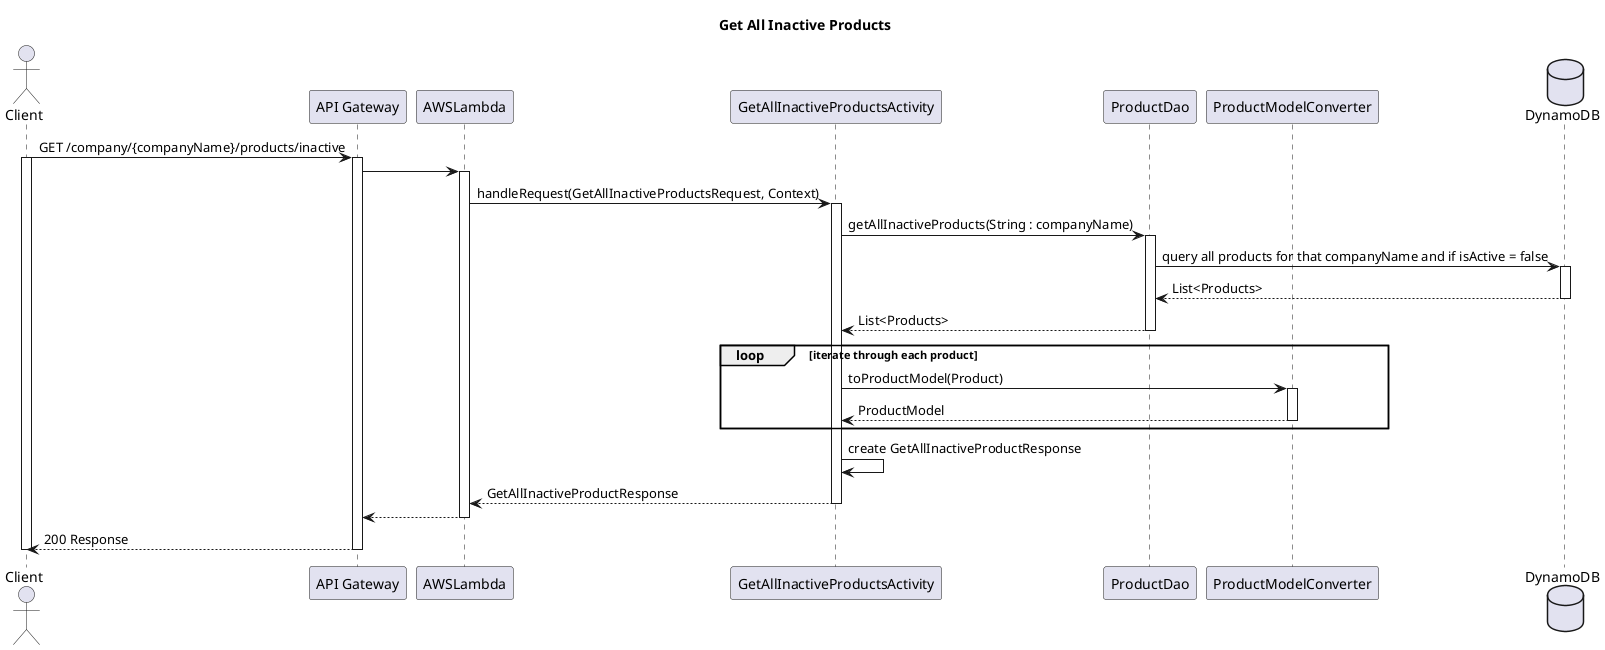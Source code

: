 @startuml
title Get All Inactive Products

actor Client
participant "API Gateway" as APIGateway
participant AWSLambda
participant GetAllInactiveProductsActivity
participant ProductDao
participant ProductModelConverter

database DynamoDB

Client -> APIGateway : GET /company/{companyName}/products/inactive
activate Client
activate APIGateway
APIGateway -> AWSLambda
activate AWSLambda
AWSLambda -> GetAllInactiveProductsActivity :  handleRequest(GetAllInactiveProductsRequest, Context)
activate GetAllInactiveProductsActivity

GetAllInactiveProductsActivity -> ProductDao : getAllInactiveProducts(String : companyName)
activate ProductDao
ProductDao -> DynamoDB : query all products for that companyName and if isActive = false
activate DynamoDB

ProductDao <-- DynamoDB : List<Products>
deactivate DynamoDB
GetAllInactiveProductsActivity <-- ProductDao : List<Products>
deactivate ProductDao
Loop iterate through each product
GetAllInactiveProductsActivity -> ProductModelConverter : toProductModel(Product)
activate ProductModelConverter
GetAllInactiveProductsActivity <-- ProductModelConverter : ProductModel
deactivate ProductModelConverter
end
GetAllInactiveProductsActivity -> GetAllInactiveProductsActivity: create GetAllInactiveProductResponse
AWSLambda <-- GetAllInactiveProductsActivity : GetAllInactiveProductResponse
deactivate GetAllInactiveProductsActivity
APIGateway <-- AWSLambda
deactivate AWSLambda
Client <-- APIGateway : 200 Response
deactivate APIGateway
deactivate Client

@enduml